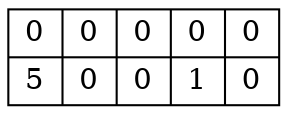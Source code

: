 digraph lista{ 
rankdir = TB; 
node [shape = record];
Matriz[shape = record,label="{{{0}|{0}|{0}|{0}|{0}}|{{5}|{0}|{0}|{1}|{0}}}"]; 
}